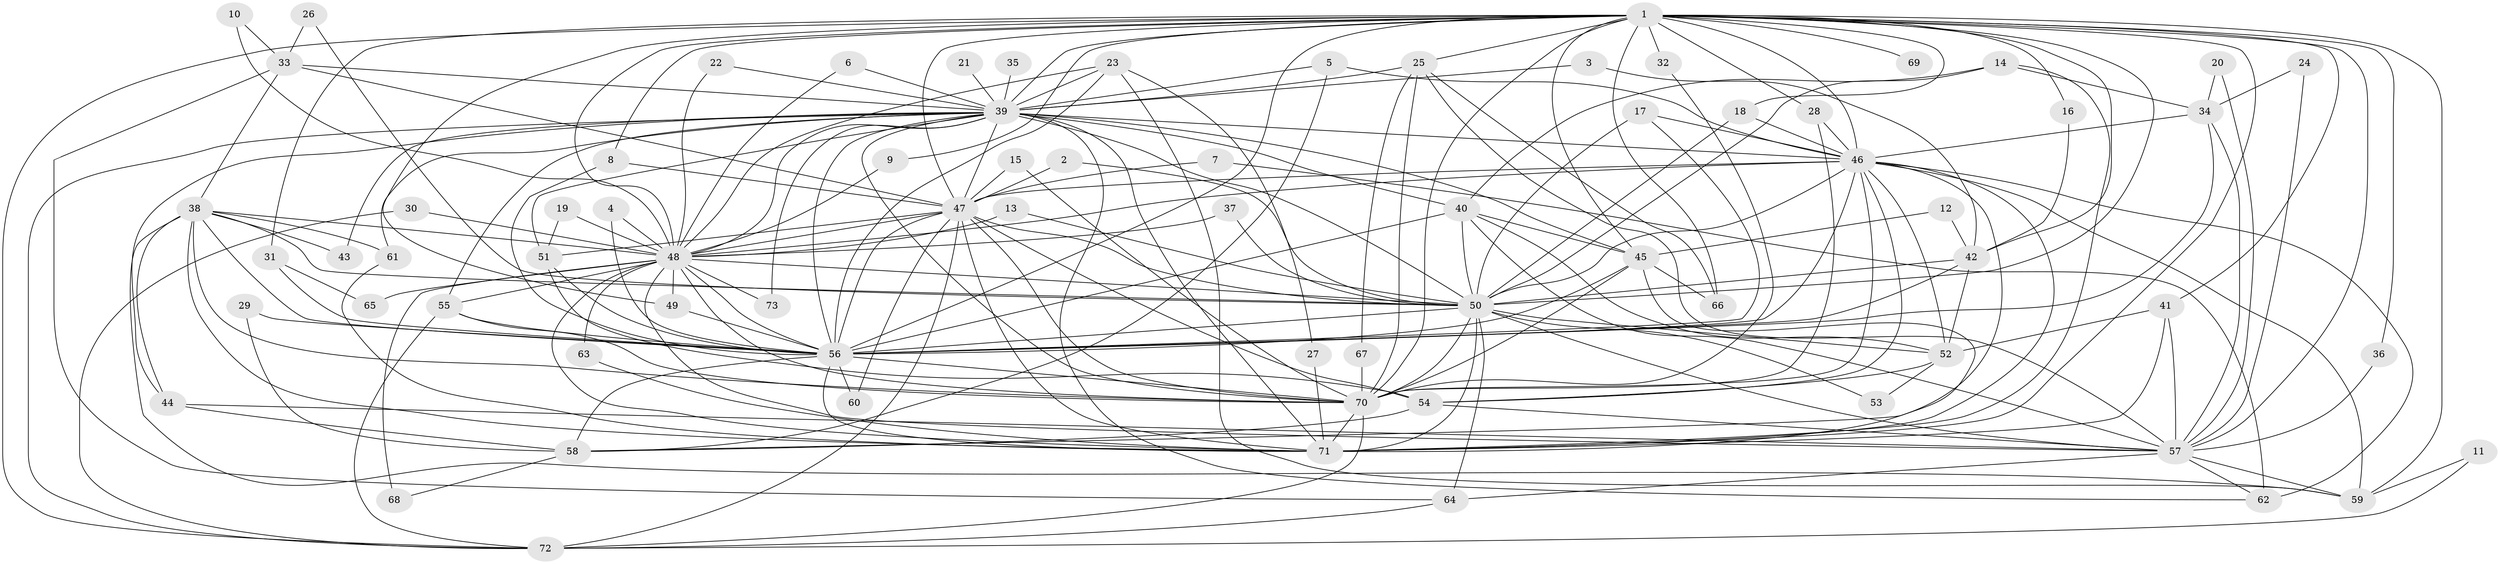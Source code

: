 // original degree distribution, {19: 0.0136986301369863, 23: 0.02054794520547945, 18: 0.00684931506849315, 32: 0.00684931506849315, 26: 0.00684931506849315, 28: 0.00684931506849315, 31: 0.00684931506849315, 2: 0.5821917808219178, 4: 0.08904109589041095, 8: 0.0136986301369863, 15: 0.00684931506849315, 7: 0.0136986301369863, 3: 0.1506849315068493, 5: 0.04794520547945205, 6: 0.0273972602739726}
// Generated by graph-tools (version 1.1) at 2025/25/03/09/25 03:25:37]
// undirected, 73 vertices, 209 edges
graph export_dot {
graph [start="1"]
  node [color=gray90,style=filled];
  1;
  2;
  3;
  4;
  5;
  6;
  7;
  8;
  9;
  10;
  11;
  12;
  13;
  14;
  15;
  16;
  17;
  18;
  19;
  20;
  21;
  22;
  23;
  24;
  25;
  26;
  27;
  28;
  29;
  30;
  31;
  32;
  33;
  34;
  35;
  36;
  37;
  38;
  39;
  40;
  41;
  42;
  43;
  44;
  45;
  46;
  47;
  48;
  49;
  50;
  51;
  52;
  53;
  54;
  55;
  56;
  57;
  58;
  59;
  60;
  61;
  62;
  63;
  64;
  65;
  66;
  67;
  68;
  69;
  70;
  71;
  72;
  73;
  1 -- 8 [weight=1.0];
  1 -- 9 [weight=1.0];
  1 -- 16 [weight=1.0];
  1 -- 18 [weight=1.0];
  1 -- 25 [weight=1.0];
  1 -- 28 [weight=1.0];
  1 -- 31 [weight=1.0];
  1 -- 32 [weight=2.0];
  1 -- 36 [weight=1.0];
  1 -- 39 [weight=2.0];
  1 -- 41 [weight=1.0];
  1 -- 42 [weight=2.0];
  1 -- 45 [weight=1.0];
  1 -- 46 [weight=3.0];
  1 -- 47 [weight=2.0];
  1 -- 48 [weight=2.0];
  1 -- 49 [weight=1.0];
  1 -- 50 [weight=2.0];
  1 -- 56 [weight=2.0];
  1 -- 57 [weight=1.0];
  1 -- 59 [weight=1.0];
  1 -- 66 [weight=1.0];
  1 -- 69 [weight=2.0];
  1 -- 70 [weight=4.0];
  1 -- 71 [weight=2.0];
  1 -- 72 [weight=1.0];
  2 -- 47 [weight=1.0];
  2 -- 50 [weight=1.0];
  3 -- 39 [weight=1.0];
  3 -- 42 [weight=1.0];
  4 -- 48 [weight=1.0];
  4 -- 56 [weight=1.0];
  5 -- 39 [weight=1.0];
  5 -- 46 [weight=1.0];
  5 -- 58 [weight=1.0];
  6 -- 39 [weight=1.0];
  6 -- 48 [weight=1.0];
  7 -- 47 [weight=1.0];
  7 -- 62 [weight=1.0];
  8 -- 47 [weight=1.0];
  8 -- 56 [weight=1.0];
  9 -- 48 [weight=1.0];
  10 -- 33 [weight=1.0];
  10 -- 48 [weight=1.0];
  11 -- 59 [weight=1.0];
  11 -- 72 [weight=1.0];
  12 -- 42 [weight=1.0];
  12 -- 45 [weight=1.0];
  13 -- 48 [weight=1.0];
  13 -- 50 [weight=1.0];
  14 -- 34 [weight=1.0];
  14 -- 40 [weight=1.0];
  14 -- 50 [weight=1.0];
  14 -- 71 [weight=1.0];
  15 -- 47 [weight=1.0];
  15 -- 70 [weight=1.0];
  16 -- 42 [weight=1.0];
  17 -- 46 [weight=1.0];
  17 -- 50 [weight=1.0];
  17 -- 56 [weight=1.0];
  18 -- 46 [weight=1.0];
  18 -- 50 [weight=1.0];
  19 -- 48 [weight=1.0];
  19 -- 51 [weight=1.0];
  20 -- 34 [weight=1.0];
  20 -- 57 [weight=1.0];
  21 -- 39 [weight=1.0];
  22 -- 39 [weight=1.0];
  22 -- 48 [weight=1.0];
  23 -- 27 [weight=1.0];
  23 -- 39 [weight=1.0];
  23 -- 48 [weight=1.0];
  23 -- 56 [weight=1.0];
  23 -- 59 [weight=1.0];
  24 -- 34 [weight=1.0];
  24 -- 57 [weight=1.0];
  25 -- 39 [weight=1.0];
  25 -- 57 [weight=1.0];
  25 -- 66 [weight=1.0];
  25 -- 67 [weight=1.0];
  25 -- 70 [weight=1.0];
  26 -- 33 [weight=1.0];
  26 -- 50 [weight=1.0];
  27 -- 71 [weight=1.0];
  28 -- 46 [weight=1.0];
  28 -- 70 [weight=1.0];
  29 -- 56 [weight=1.0];
  29 -- 58 [weight=1.0];
  30 -- 48 [weight=1.0];
  30 -- 72 [weight=1.0];
  31 -- 56 [weight=1.0];
  31 -- 65 [weight=1.0];
  32 -- 70 [weight=1.0];
  33 -- 38 [weight=1.0];
  33 -- 39 [weight=1.0];
  33 -- 47 [weight=1.0];
  33 -- 64 [weight=1.0];
  34 -- 46 [weight=1.0];
  34 -- 56 [weight=1.0];
  34 -- 57 [weight=1.0];
  35 -- 39 [weight=1.0];
  36 -- 57 [weight=1.0];
  37 -- 48 [weight=1.0];
  37 -- 50 [weight=1.0];
  38 -- 43 [weight=1.0];
  38 -- 44 [weight=1.0];
  38 -- 48 [weight=1.0];
  38 -- 50 [weight=1.0];
  38 -- 56 [weight=1.0];
  38 -- 59 [weight=1.0];
  38 -- 61 [weight=1.0];
  38 -- 70 [weight=1.0];
  38 -- 71 [weight=1.0];
  39 -- 40 [weight=1.0];
  39 -- 43 [weight=1.0];
  39 -- 44 [weight=1.0];
  39 -- 45 [weight=1.0];
  39 -- 46 [weight=1.0];
  39 -- 47 [weight=1.0];
  39 -- 48 [weight=1.0];
  39 -- 50 [weight=2.0];
  39 -- 51 [weight=1.0];
  39 -- 55 [weight=1.0];
  39 -- 56 [weight=1.0];
  39 -- 61 [weight=1.0];
  39 -- 62 [weight=1.0];
  39 -- 70 [weight=1.0];
  39 -- 71 [weight=2.0];
  39 -- 72 [weight=1.0];
  39 -- 73 [weight=1.0];
  40 -- 45 [weight=1.0];
  40 -- 50 [weight=1.0];
  40 -- 52 [weight=1.0];
  40 -- 56 [weight=1.0];
  40 -- 57 [weight=1.0];
  41 -- 52 [weight=1.0];
  41 -- 57 [weight=2.0];
  41 -- 71 [weight=2.0];
  42 -- 50 [weight=1.0];
  42 -- 52 [weight=2.0];
  42 -- 56 [weight=1.0];
  44 -- 57 [weight=1.0];
  44 -- 58 [weight=1.0];
  45 -- 56 [weight=1.0];
  45 -- 66 [weight=1.0];
  45 -- 70 [weight=1.0];
  45 -- 71 [weight=1.0];
  46 -- 47 [weight=2.0];
  46 -- 48 [weight=1.0];
  46 -- 50 [weight=2.0];
  46 -- 52 [weight=1.0];
  46 -- 54 [weight=1.0];
  46 -- 56 [weight=1.0];
  46 -- 58 [weight=1.0];
  46 -- 59 [weight=1.0];
  46 -- 62 [weight=1.0];
  46 -- 70 [weight=1.0];
  46 -- 71 [weight=2.0];
  47 -- 48 [weight=1.0];
  47 -- 50 [weight=1.0];
  47 -- 51 [weight=1.0];
  47 -- 54 [weight=1.0];
  47 -- 56 [weight=1.0];
  47 -- 60 [weight=1.0];
  47 -- 70 [weight=1.0];
  47 -- 71 [weight=2.0];
  47 -- 72 [weight=1.0];
  48 -- 49 [weight=1.0];
  48 -- 50 [weight=1.0];
  48 -- 55 [weight=2.0];
  48 -- 56 [weight=1.0];
  48 -- 57 [weight=2.0];
  48 -- 63 [weight=1.0];
  48 -- 65 [weight=1.0];
  48 -- 68 [weight=1.0];
  48 -- 70 [weight=2.0];
  48 -- 71 [weight=1.0];
  48 -- 73 [weight=1.0];
  49 -- 56 [weight=1.0];
  50 -- 52 [weight=2.0];
  50 -- 53 [weight=1.0];
  50 -- 56 [weight=1.0];
  50 -- 57 [weight=2.0];
  50 -- 64 [weight=1.0];
  50 -- 70 [weight=2.0];
  50 -- 71 [weight=1.0];
  51 -- 54 [weight=1.0];
  51 -- 56 [weight=1.0];
  52 -- 53 [weight=1.0];
  52 -- 54 [weight=1.0];
  54 -- 57 [weight=1.0];
  54 -- 58 [weight=1.0];
  55 -- 56 [weight=1.0];
  55 -- 70 [weight=2.0];
  55 -- 72 [weight=1.0];
  56 -- 58 [weight=1.0];
  56 -- 60 [weight=1.0];
  56 -- 70 [weight=1.0];
  56 -- 71 [weight=1.0];
  57 -- 59 [weight=1.0];
  57 -- 62 [weight=1.0];
  57 -- 64 [weight=1.0];
  58 -- 68 [weight=1.0];
  61 -- 71 [weight=1.0];
  63 -- 71 [weight=1.0];
  64 -- 72 [weight=1.0];
  67 -- 70 [weight=1.0];
  70 -- 71 [weight=1.0];
  70 -- 72 [weight=1.0];
}
